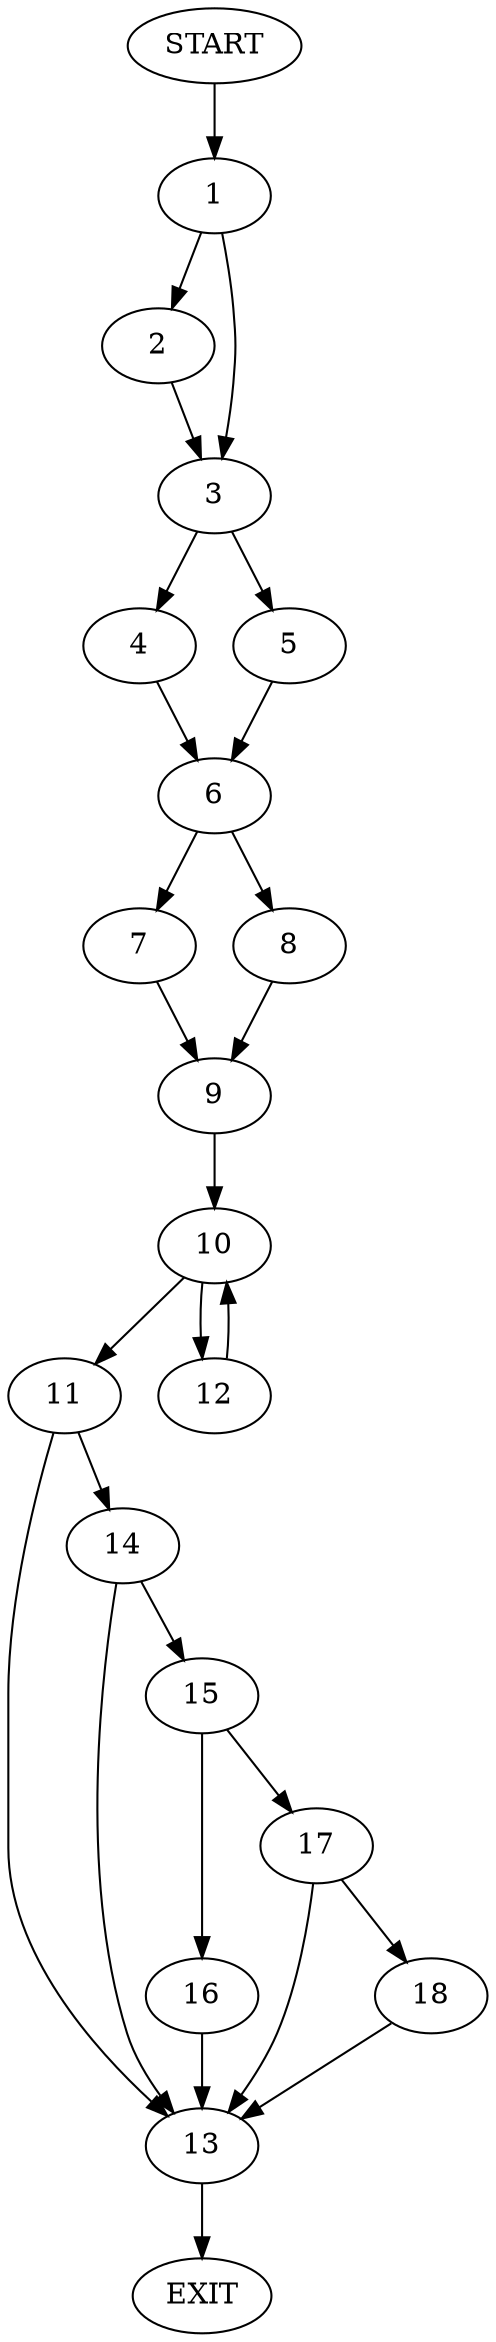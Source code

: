 digraph {
0 [label="START"]
19 [label="EXIT"]
0 -> 1
1 -> 2
1 -> 3
2 -> 3
3 -> 4
3 -> 5
4 -> 6
5 -> 6
6 -> 7
6 -> 8
8 -> 9
7 -> 9
9 -> 10
10 -> 11
10 -> 12
11 -> 13
11 -> 14
12 -> 10
14 -> 15
14 -> 13
13 -> 19
15 -> 16
15 -> 17
16 -> 13
17 -> 13
17 -> 18
18 -> 13
}
